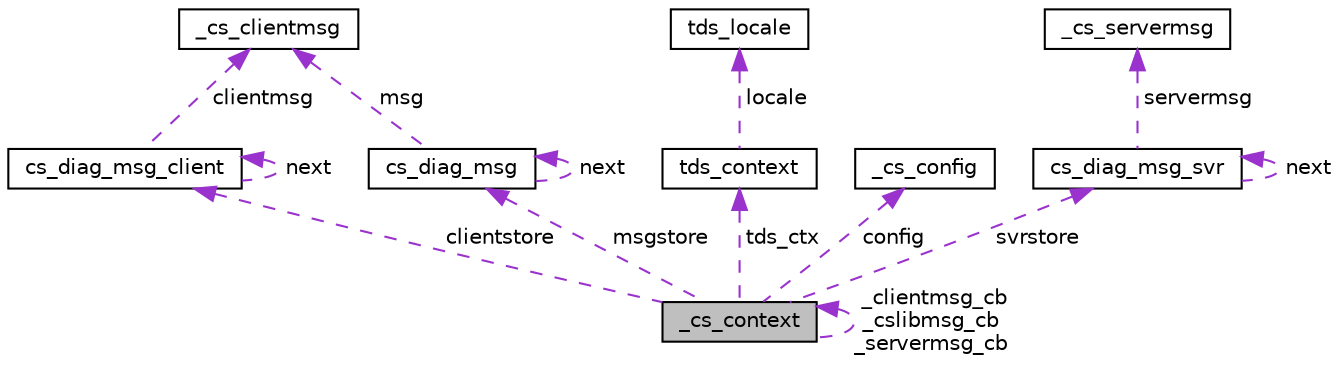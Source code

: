 digraph "_cs_context"
{
 // LATEX_PDF_SIZE
  edge [fontname="Helvetica",fontsize="10",labelfontname="Helvetica",labelfontsize="10"];
  node [fontname="Helvetica",fontsize="10",shape=record];
  Node1 [label="_cs_context",height=0.2,width=0.4,color="black", fillcolor="grey75", style="filled", fontcolor="black",tooltip=" "];
  Node2 -> Node1 [dir="back",color="darkorchid3",fontsize="10",style="dashed",label=" clientstore" ,fontname="Helvetica"];
  Node2 [label="cs_diag_msg_client",height=0.2,width=0.4,color="black", fillcolor="white", style="filled",URL="$a00863.html",tooltip=" "];
  Node2 -> Node2 [dir="back",color="darkorchid3",fontsize="10",style="dashed",label=" next" ,fontname="Helvetica"];
  Node3 -> Node2 [dir="back",color="darkorchid3",fontsize="10",style="dashed",label=" clientmsg" ,fontname="Helvetica"];
  Node3 [label="_cs_clientmsg",height=0.2,width=0.4,color="black", fillcolor="white", style="filled",URL="$a00851.html",tooltip=" "];
  Node4 -> Node1 [dir="back",color="darkorchid3",fontsize="10",style="dashed",label=" tds_ctx" ,fontname="Helvetica"];
  Node4 [label="tds_context",height=0.2,width=0.4,color="black", fillcolor="white", style="filled",URL="$a01215.html",tooltip=" "];
  Node5 -> Node4 [dir="back",color="darkorchid3",fontsize="10",style="dashed",label=" locale" ,fontname="Helvetica"];
  Node5 [label="tds_locale",height=0.2,width=0.4,color="black", fillcolor="white", style="filled",URL="$a01151.html",tooltip=" "];
  Node6 -> Node1 [dir="back",color="darkorchid3",fontsize="10",style="dashed",label=" config" ,fontname="Helvetica"];
  Node6 [label="_cs_config",height=0.2,width=0.4,color="black", fillcolor="white", style="filled",URL="$a00859.html",tooltip=" "];
  Node1 -> Node1 [dir="back",color="darkorchid3",fontsize="10",style="dashed",label=" _clientmsg_cb\n_cslibmsg_cb\n_servermsg_cb" ,fontname="Helvetica"];
  Node7 -> Node1 [dir="back",color="darkorchid3",fontsize="10",style="dashed",label=" svrstore" ,fontname="Helvetica"];
  Node7 [label="cs_diag_msg_svr",height=0.2,width=0.4,color="black", fillcolor="white", style="filled",URL="$a00867.html",tooltip=" "];
  Node7 -> Node7 [dir="back",color="darkorchid3",fontsize="10",style="dashed",label=" next" ,fontname="Helvetica"];
  Node8 -> Node7 [dir="back",color="darkorchid3",fontsize="10",style="dashed",label=" servermsg" ,fontname="Helvetica"];
  Node8 [label="_cs_servermsg",height=0.2,width=0.4,color="black", fillcolor="white", style="filled",URL="$a00855.html",tooltip=" "];
  Node9 -> Node1 [dir="back",color="darkorchid3",fontsize="10",style="dashed",label=" msgstore" ,fontname="Helvetica"];
  Node9 [label="cs_diag_msg",height=0.2,width=0.4,color="black", fillcolor="white", style="filled",URL="$a00871.html",tooltip=" "];
  Node3 -> Node9 [dir="back",color="darkorchid3",fontsize="10",style="dashed",label=" msg" ,fontname="Helvetica"];
  Node9 -> Node9 [dir="back",color="darkorchid3",fontsize="10",style="dashed",label=" next" ,fontname="Helvetica"];
}
